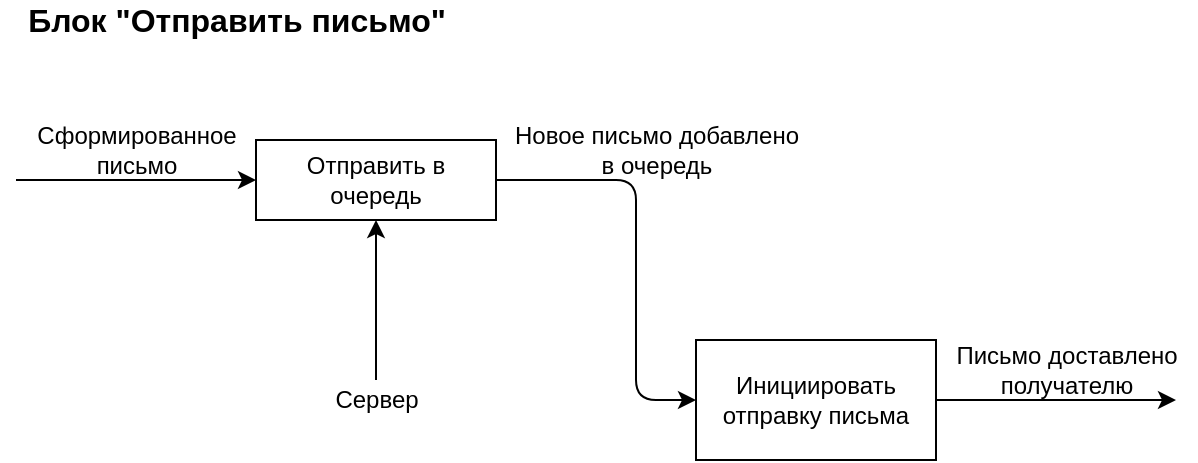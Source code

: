 <mxfile version="13.9.8" type="device"><diagram id="QJ_wrkE2iBLfJdj3FvnO" name="Page-1"><mxGraphModel dx="1422" dy="751" grid="1" gridSize="10" guides="1" tooltips="1" connect="1" arrows="1" fold="1" page="1" pageScale="1" pageWidth="827" pageHeight="1169" math="0" shadow="0"><root><mxCell id="0"/><mxCell id="1" parent="0"/><mxCell id="ReavOpMbq3bbY6SXpG-S-83" value="Отправить в очередь" style="rounded=0;whiteSpace=wrap;html=1;" vertex="1" parent="1"><mxGeometry x="160" y="110" width="120" height="40" as="geometry"/></mxCell><mxCell id="ReavOpMbq3bbY6SXpG-S-84" value="" style="endArrow=classic;html=1;entryX=0;entryY=0.5;entryDx=0;entryDy=0;" edge="1" parent="1" target="ReavOpMbq3bbY6SXpG-S-83"><mxGeometry width="50" height="50" relative="1" as="geometry"><mxPoint x="40" y="130" as="sourcePoint"/><mxPoint x="120" y="120" as="targetPoint"/></mxGeometry></mxCell><mxCell id="ReavOpMbq3bbY6SXpG-S-85" value="Сформированное &lt;br&gt;письмо" style="text;html=1;align=center;verticalAlign=middle;resizable=0;points=[];autosize=1;" vertex="1" parent="1"><mxGeometry x="40" y="100" width="120" height="30" as="geometry"/></mxCell><mxCell id="ReavOpMbq3bbY6SXpG-S-86" value="" style="endArrow=classic;html=1;entryX=0.5;entryY=1;entryDx=0;entryDy=0;" edge="1" parent="1" target="ReavOpMbq3bbY6SXpG-S-83"><mxGeometry width="50" height="50" relative="1" as="geometry"><mxPoint x="220" y="230" as="sourcePoint"/><mxPoint x="260" y="200" as="targetPoint"/></mxGeometry></mxCell><mxCell id="ReavOpMbq3bbY6SXpG-S-87" value="Сервер" style="text;html=1;align=center;verticalAlign=middle;resizable=0;points=[];autosize=1;" vertex="1" parent="1"><mxGeometry x="190" y="230" width="60" height="20" as="geometry"/></mxCell><mxCell id="ReavOpMbq3bbY6SXpG-S-88" value="Инициировать&lt;br&gt;отправку письма" style="rounded=0;whiteSpace=wrap;html=1;" vertex="1" parent="1"><mxGeometry x="380" y="210" width="120" height="60" as="geometry"/></mxCell><mxCell id="ReavOpMbq3bbY6SXpG-S-89" value="" style="endArrow=classic;html=1;exitX=1;exitY=0.5;exitDx=0;exitDy=0;entryX=0;entryY=0.5;entryDx=0;entryDy=0;" edge="1" parent="1" source="ReavOpMbq3bbY6SXpG-S-83" target="ReavOpMbq3bbY6SXpG-S-88"><mxGeometry width="50" height="50" relative="1" as="geometry"><mxPoint x="340" y="350" as="sourcePoint"/><mxPoint x="330" y="235" as="targetPoint"/><Array as="points"><mxPoint x="350" y="130"/><mxPoint x="350" y="240"/></Array></mxGeometry></mxCell><mxCell id="ReavOpMbq3bbY6SXpG-S-90" value="Новое письмо добавлено&lt;br&gt;в очередь" style="text;html=1;align=center;verticalAlign=middle;resizable=0;points=[];autosize=1;" vertex="1" parent="1"><mxGeometry x="280" y="100" width="160" height="30" as="geometry"/></mxCell><mxCell id="ReavOpMbq3bbY6SXpG-S-91" value="" style="endArrow=classic;html=1;exitX=1;exitY=0.5;exitDx=0;exitDy=0;" edge="1" parent="1" source="ReavOpMbq3bbY6SXpG-S-88"><mxGeometry width="50" height="50" relative="1" as="geometry"><mxPoint x="540" y="280" as="sourcePoint"/><mxPoint x="620" y="240" as="targetPoint"/></mxGeometry></mxCell><mxCell id="ReavOpMbq3bbY6SXpG-S-92" value="Письмо доставлено&lt;br&gt;получателю" style="text;html=1;align=center;verticalAlign=middle;resizable=0;points=[];autosize=1;" vertex="1" parent="1"><mxGeometry x="500" y="210" width="130" height="30" as="geometry"/></mxCell><mxCell id="ReavOpMbq3bbY6SXpG-S-95" value="&lt;font style=&quot;font-size: 16px&quot;&gt;&lt;b&gt;Блок &quot;Отправить письмо&quot;&lt;/b&gt;&lt;/font&gt;" style="text;html=1;align=center;verticalAlign=middle;resizable=0;points=[];autosize=1;" vertex="1" parent="1"><mxGeometry x="40" y="40" width="220" height="20" as="geometry"/></mxCell></root></mxGraphModel></diagram></mxfile>